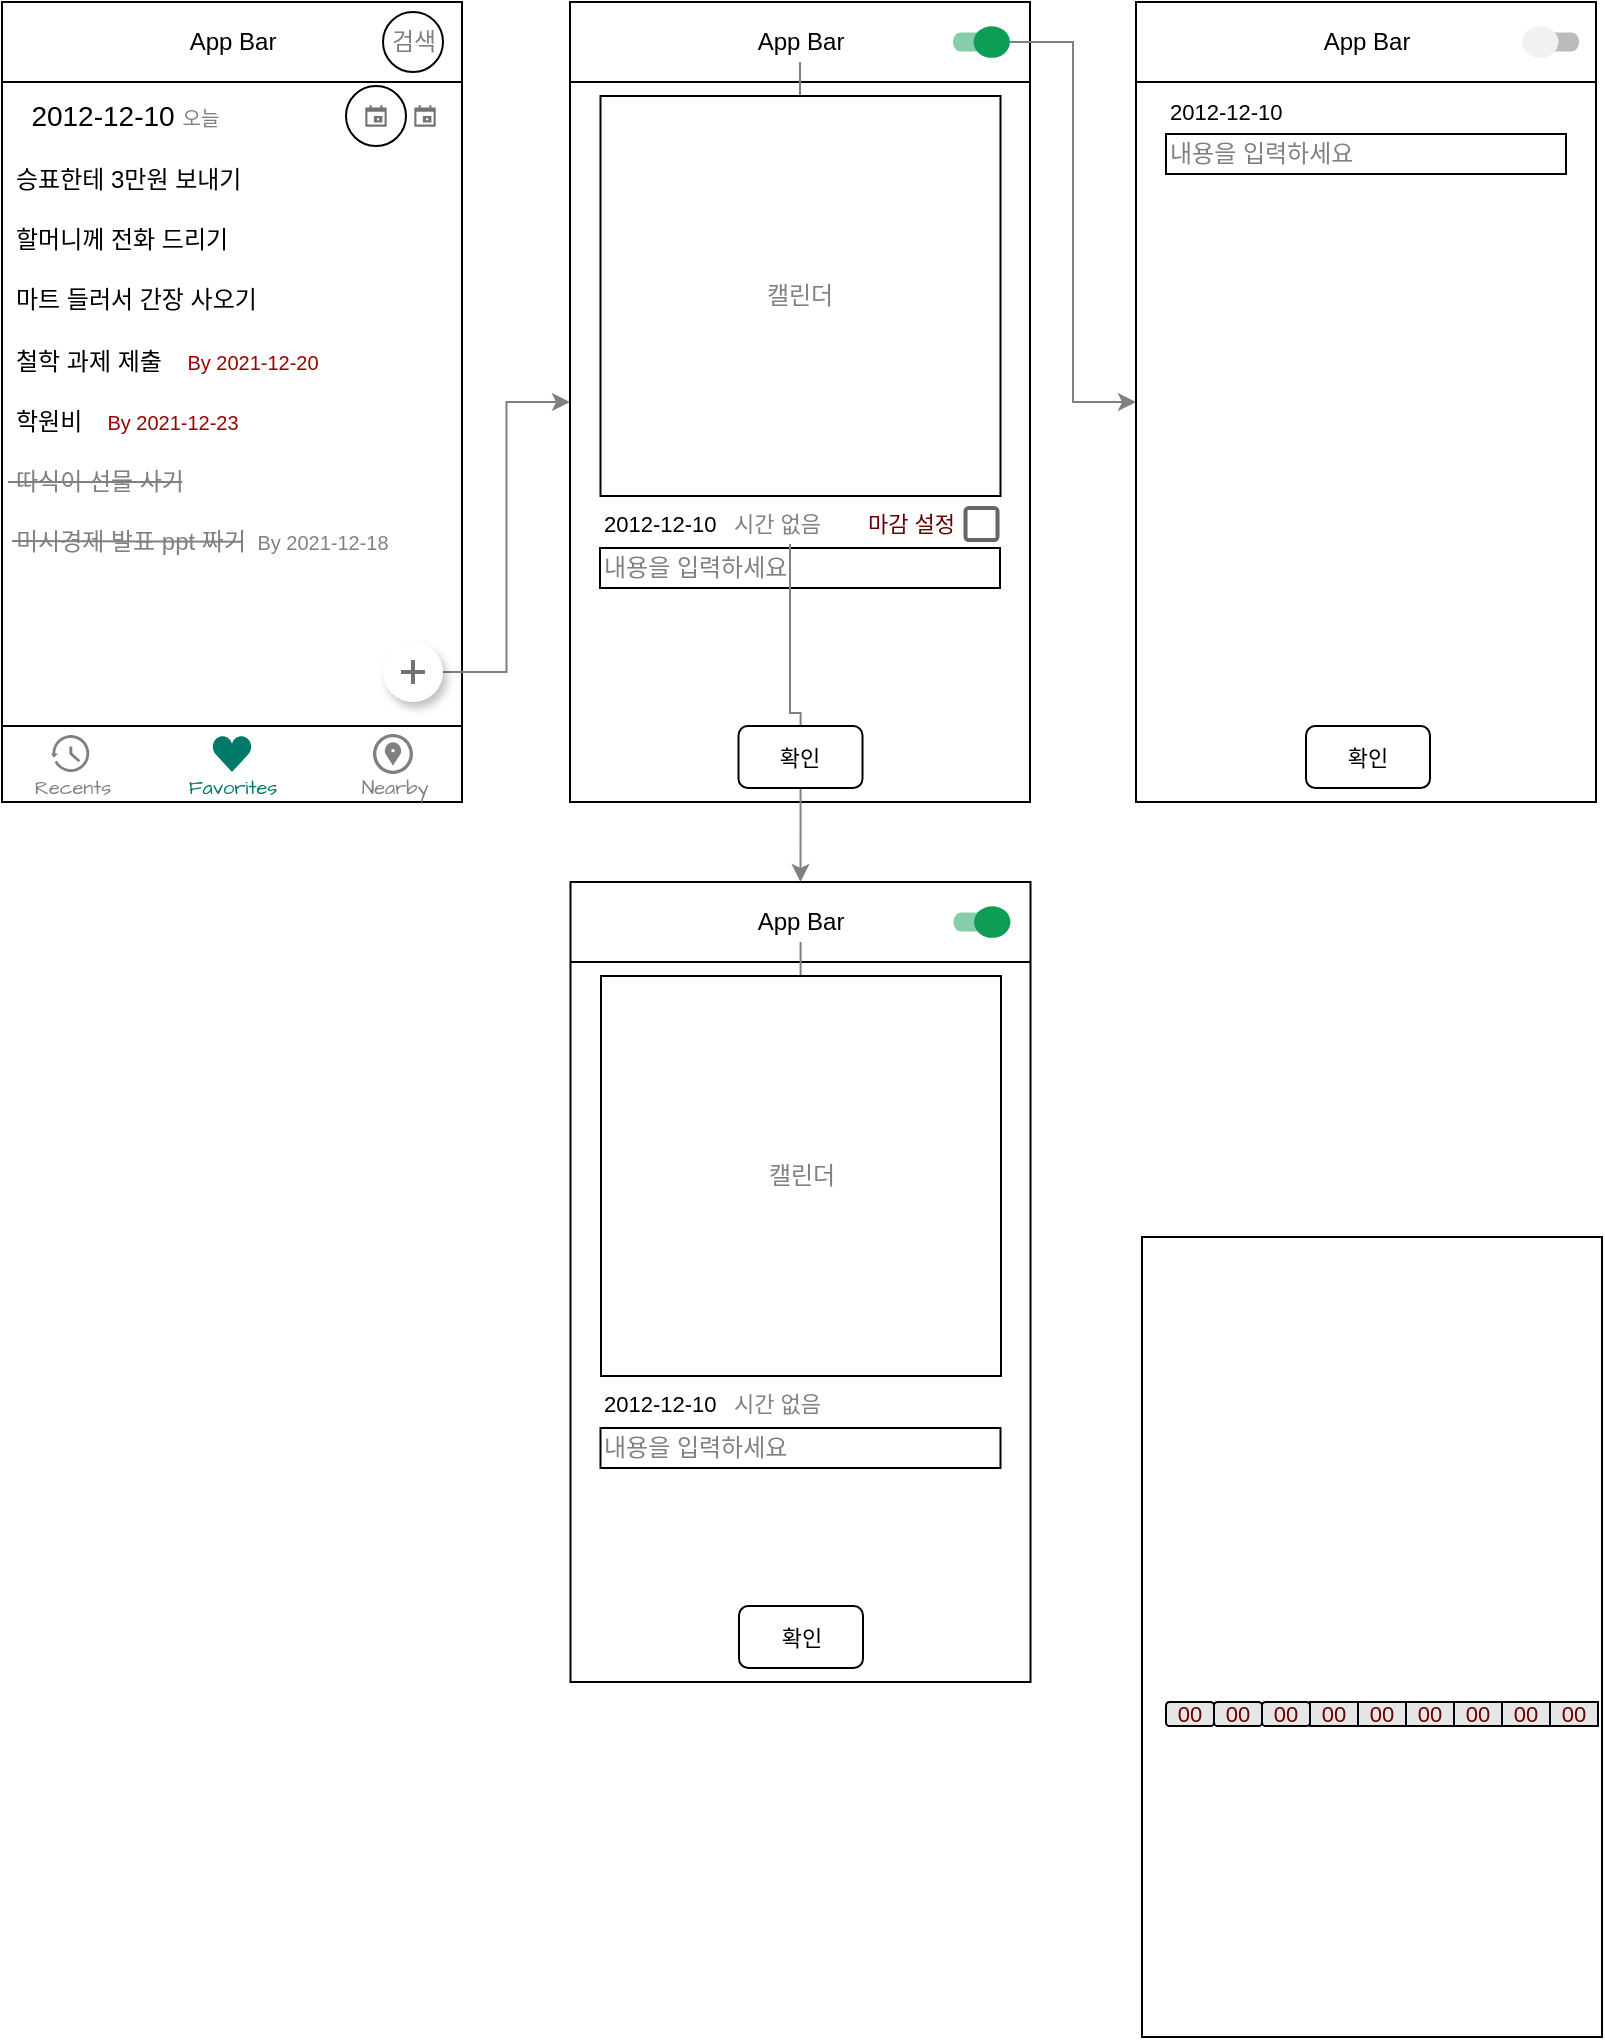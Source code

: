 <mxfile version="15.9.4" type="github">
  <diagram id="gWrWWZ-1tKsTDKTF5RUo" name="Page-1">
    <mxGraphModel dx="786" dy="523" grid="1" gridSize="10" guides="1" tooltips="1" connect="1" arrows="1" fold="1" page="1" pageScale="1" pageWidth="2339" pageHeight="3300" math="0" shadow="0">
      <root>
        <mxCell id="0" />
        <mxCell id="1" parent="0" />
        <mxCell id="yIiPESADiMlIX4Emtudc-3" value="" style="rounded=0;whiteSpace=wrap;html=1;" parent="1" vertex="1">
          <mxGeometry x="30" y="30" width="230" height="400" as="geometry" />
        </mxCell>
        <mxCell id="yIiPESADiMlIX4Emtudc-4" value="" style="endArrow=none;html=1;rounded=0;" parent="1" edge="1">
          <mxGeometry width="50" height="50" relative="1" as="geometry">
            <mxPoint x="30" y="70" as="sourcePoint" />
            <mxPoint x="260" y="70" as="targetPoint" />
          </mxGeometry>
        </mxCell>
        <mxCell id="yIiPESADiMlIX4Emtudc-5" value="App Bar&lt;br&gt;" style="text;html=1;resizable=0;autosize=1;align=center;verticalAlign=middle;points=[];fillColor=none;strokeColor=none;rounded=0;" parent="1" vertex="1">
          <mxGeometry x="115" y="40" width="60" height="20" as="geometry" />
        </mxCell>
        <mxCell id="yIiPESADiMlIX4Emtudc-9" value="" style="group;verticalAlign=middle;align=left;" parent="1" vertex="1" connectable="0">
          <mxGeometry x="35" y="104" width="160" height="30" as="geometry" />
        </mxCell>
        <mxCell id="yIiPESADiMlIX4Emtudc-7" value="승표한테 3만원 보내기" style="text;html=1;resizable=0;autosize=1;align=left;verticalAlign=middle;points=[];fillColor=none;strokeColor=none;rounded=0;labelPosition=center;verticalLabelPosition=middle;horizontal=1;" parent="yIiPESADiMlIX4Emtudc-9" vertex="1">
          <mxGeometry y="4.997" width="120" height="20" as="geometry" />
        </mxCell>
        <mxCell id="yIiPESADiMlIX4Emtudc-36" value="" style="group" parent="1" vertex="1" connectable="0">
          <mxGeometry x="35" y="195" width="160" height="30" as="geometry" />
        </mxCell>
        <mxCell id="yIiPESADiMlIX4Emtudc-37" value="철학 과제 제출" style="text;html=1;resizable=0;autosize=1;align=left;verticalAlign=middle;points=[];fillColor=none;strokeColor=none;rounded=0;labelPosition=center;verticalLabelPosition=middle;horizontal=1;" parent="yIiPESADiMlIX4Emtudc-36" vertex="1">
          <mxGeometry y="5" width="80" height="20" as="geometry" />
        </mxCell>
        <mxCell id="yIiPESADiMlIX4Emtudc-38" value="&lt;font color=&quot;#990000&quot; style=&quot;font-size: 10px&quot;&gt;By 2021-12-20&lt;/font&gt;" style="text;html=1;resizable=0;autosize=1;align=center;verticalAlign=middle;points=[];fillColor=none;strokeColor=none;rounded=0;fontSize=10;" parent="yIiPESADiMlIX4Emtudc-36" vertex="1">
          <mxGeometry x="80" y="5" width="80" height="20" as="geometry" />
        </mxCell>
        <mxCell id="yIiPESADiMlIX4Emtudc-240" style="edgeStyle=orthogonalEdgeStyle;rounded=0;orthogonalLoop=1;jettySize=auto;html=1;exitX=1;exitY=0.5;exitDx=0;exitDy=0;fontSize=12;fontColor=#808080;strokeColor=#808080;" parent="1" source="yIiPESADiMlIX4Emtudc-54" target="yIiPESADiMlIX4Emtudc-188" edge="1">
          <mxGeometry relative="1" as="geometry" />
        </mxCell>
        <mxCell id="yIiPESADiMlIX4Emtudc-54" value="" style="shape=ellipse;dashed=0;strokeColor=none;shadow=1;fontSize=13;align=center;verticalAlign=top;labelPosition=center;verticalLabelPosition=bottom;html=1;aspect=fixed;fontColor=#000000;" parent="1" vertex="1">
          <mxGeometry x="220.5" y="350" width="30" height="30" as="geometry" />
        </mxCell>
        <mxCell id="yIiPESADiMlIX4Emtudc-55" value="" style="dashed=0;html=1;shape=mxgraph.gmdl.plus;strokeColor=#737373;strokeWidth=2;shadow=0;sketch=0;fontSize=9;fontColor=#000000;" parent="yIiPESADiMlIX4Emtudc-54" vertex="1">
          <mxGeometry x="9" y="9" width="12" height="12" as="geometry" />
        </mxCell>
        <mxCell id="yIiPESADiMlIX4Emtudc-66" value="" style="dashed=0;align=center;fontSize=12;shape=rect;fillColor=#ffffff;strokeColor=default;shadow=0;sketch=0;hachureGap=4;pointerEvents=0;fontFamily=Architects Daughter;fontSource=https%3A%2F%2Ffonts.googleapis.com%2Fcss%3Ffamily%3DArchitects%2BDaughter;fontColor=#000000;labelBorderColor=default;gradientColor=none;" parent="1" vertex="1">
          <mxGeometry x="30" y="392" width="230" height="38" as="geometry" />
        </mxCell>
        <mxCell id="yIiPESADiMlIX4Emtudc-67" value="Recents" style="dashed=0;html=1;shape=mxgraph.gmdl.recents;fillColor=#808080;strokeColor=none;fontColor=#808080;verticalAlign=top;spacingLeft=0;fontSize=10;labelPosition=center;verticalLabelPosition=bottom;align=center;spacingBottom=0;spacingTop=-6;sketch=0;hachureGap=4;pointerEvents=0;fontFamily=Architects Daughter;fontSource=https%3A%2F%2Ffonts.googleapis.com%2Fcss%3Ffamily%3DArchitects%2BDaughter;" parent="yIiPESADiMlIX4Emtudc-66" vertex="1">
          <mxGeometry x="0.15" y="0.5" width="20" height="20" relative="1" as="geometry">
            <mxPoint x="-10" y="-15" as="offset" />
          </mxGeometry>
        </mxCell>
        <mxCell id="yIiPESADiMlIX4Emtudc-68" value="Favorites" style="dashed=0;html=1;shape=mxgraph.gmdl.heart;fillColor=#00796B;strokeColor=none;fontColor=#00796B;verticalAlign=top;spacingLeft=0;fontSize=10;labelPosition=center;verticalLabelPosition=bottom;align=center;spacingBottom=0;spacingTop=-5;sketch=0;hachureGap=4;pointerEvents=0;fontFamily=Architects Daughter;fontSource=https%3A%2F%2Ffonts.googleapis.com%2Fcss%3Ffamily%3DArchitects%2BDaughter;" parent="yIiPESADiMlIX4Emtudc-66" vertex="1">
          <mxGeometry x="0.5" y="0.5" width="20" height="18" relative="1" as="geometry">
            <mxPoint x="-10" y="-14" as="offset" />
          </mxGeometry>
        </mxCell>
        <mxCell id="yIiPESADiMlIX4Emtudc-69" value="Nearby" style="dashed=0;html=1;shape=mxgraph.gmdl.nearby;fillColor=#808080;strokeColor=none;fontColor=#808080;verticalAlign=top;spacingLeft=0;fontSize=10;labelPosition=center;verticalLabelPosition=bottom;align=center;spacingBottom=0;spacingTop=-6;sketch=0;hachureGap=4;pointerEvents=0;fontFamily=Architects Daughter;fontSource=https%3A%2F%2Ffonts.googleapis.com%2Fcss%3Ffamily%3DArchitects%2BDaughter;" parent="yIiPESADiMlIX4Emtudc-66" vertex="1">
          <mxGeometry x="0.85" y="0.5" width="20" height="20" relative="1" as="geometry">
            <mxPoint x="-10" y="-15" as="offset" />
          </mxGeometry>
        </mxCell>
        <mxCell id="yIiPESADiMlIX4Emtudc-72" value="" style="group;verticalAlign=middle;align=left;" parent="1" vertex="1" connectable="0">
          <mxGeometry x="35" y="134" width="160" height="30" as="geometry" />
        </mxCell>
        <mxCell id="yIiPESADiMlIX4Emtudc-73" value="할머니께 전화 드리기" style="text;html=1;resizable=0;autosize=1;align=left;verticalAlign=middle;points=[];fillColor=none;strokeColor=none;rounded=0;labelPosition=center;verticalLabelPosition=middle;horizontal=1;" parent="yIiPESADiMlIX4Emtudc-72" vertex="1">
          <mxGeometry y="4.997" width="120" height="20" as="geometry" />
        </mxCell>
        <mxCell id="yIiPESADiMlIX4Emtudc-74" value="" style="group;verticalAlign=middle;align=left;" parent="1" vertex="1" connectable="0">
          <mxGeometry x="35" y="164" width="160" height="30" as="geometry" />
        </mxCell>
        <mxCell id="yIiPESADiMlIX4Emtudc-75" value="마트 들러서 간장 사오기" style="text;html=1;resizable=0;autosize=1;align=left;verticalAlign=middle;points=[];fillColor=none;strokeColor=none;rounded=0;labelPosition=center;verticalLabelPosition=middle;horizontal=1;" parent="yIiPESADiMlIX4Emtudc-74" vertex="1">
          <mxGeometry y="4.997" width="130" height="20" as="geometry" />
        </mxCell>
        <mxCell id="yIiPESADiMlIX4Emtudc-76" value="" style="group" parent="1" vertex="1" connectable="0">
          <mxGeometry x="35" y="225" width="160" height="30" as="geometry" />
        </mxCell>
        <mxCell id="yIiPESADiMlIX4Emtudc-77" value="학원비" style="text;html=1;resizable=0;autosize=1;align=left;verticalAlign=middle;points=[];fillColor=none;strokeColor=none;rounded=0;labelPosition=center;verticalLabelPosition=middle;horizontal=1;" parent="yIiPESADiMlIX4Emtudc-76" vertex="1">
          <mxGeometry y="5" width="50" height="20" as="geometry" />
        </mxCell>
        <mxCell id="yIiPESADiMlIX4Emtudc-78" value="&lt;font color=&quot;#990000&quot; style=&quot;font-size: 10px&quot;&gt;By 2021-12-23&lt;/font&gt;" style="text;html=1;resizable=0;autosize=1;align=center;verticalAlign=middle;points=[];fillColor=none;strokeColor=none;rounded=0;fontSize=10;" parent="yIiPESADiMlIX4Emtudc-76" vertex="1">
          <mxGeometry x="40" y="5" width="80" height="20" as="geometry" />
        </mxCell>
        <mxCell id="yIiPESADiMlIX4Emtudc-79" value="" style="group;verticalAlign=middle;align=left;fontColor=#B3B3B3;" parent="1" vertex="1" connectable="0">
          <mxGeometry x="35" y="255" width="195" height="60" as="geometry" />
        </mxCell>
        <mxCell id="yIiPESADiMlIX4Emtudc-80" value="&lt;font color=&quot;#808080&quot;&gt;따식이 선물 사기&lt;/font&gt;" style="text;html=1;resizable=0;autosize=1;align=left;verticalAlign=middle;points=[];fillColor=none;strokeColor=none;rounded=0;labelPosition=center;verticalLabelPosition=middle;horizontal=1;" parent="yIiPESADiMlIX4Emtudc-79" vertex="1">
          <mxGeometry y="4.997" width="90" height="20" as="geometry" />
        </mxCell>
        <mxCell id="yIiPESADiMlIX4Emtudc-81" value="" style="endArrow=none;html=1;rounded=0;fontSize=9;fontColor=#B3B3B3;strokeColor=#808080;" parent="yIiPESADiMlIX4Emtudc-79" edge="1">
          <mxGeometry width="50" height="50" relative="1" as="geometry">
            <mxPoint x="-2" y="15" as="sourcePoint" />
            <mxPoint x="85" y="15" as="targetPoint" />
          </mxGeometry>
        </mxCell>
        <mxCell id="yIiPESADiMlIX4Emtudc-86" value="" style="group;fontColor=#808080;" parent="yIiPESADiMlIX4Emtudc-79" vertex="1" connectable="0">
          <mxGeometry y="30" width="195" height="30" as="geometry" />
        </mxCell>
        <mxCell id="yIiPESADiMlIX4Emtudc-87" value="&lt;font color=&quot;#808080&quot;&gt;미시경제 발표 ppt 짜기&lt;/font&gt;" style="text;html=1;resizable=0;autosize=1;align=left;verticalAlign=middle;points=[];fillColor=none;strokeColor=none;rounded=0;labelPosition=center;verticalLabelPosition=middle;horizontal=1;" parent="yIiPESADiMlIX4Emtudc-86" vertex="1">
          <mxGeometry y="5" width="130" height="20" as="geometry" />
        </mxCell>
        <mxCell id="yIiPESADiMlIX4Emtudc-88" value="&lt;font style=&quot;font-size: 10px&quot; color=&quot;#808080&quot;&gt;By 2021-12-18&lt;/font&gt;" style="text;html=1;resizable=0;autosize=1;align=center;verticalAlign=middle;points=[];fillColor=none;strokeColor=none;rounded=0;fontSize=10;" parent="yIiPESADiMlIX4Emtudc-86" vertex="1">
          <mxGeometry x="115" y="5" width="80" height="20" as="geometry" />
        </mxCell>
        <mxCell id="yIiPESADiMlIX4Emtudc-89" value="" style="endArrow=none;html=1;rounded=0;fontSize=9;fontColor=#B3B3B3;strokeColor=#808080;" parent="yIiPESADiMlIX4Emtudc-86" target="yIiPESADiMlIX4Emtudc-88" edge="1">
          <mxGeometry width="50" height="50" relative="1" as="geometry">
            <mxPoint y="14.5" as="sourcePoint" />
            <mxPoint x="87" y="14.5" as="targetPoint" />
          </mxGeometry>
        </mxCell>
        <mxCell id="yIiPESADiMlIX4Emtudc-180" value="&lt;font style=&quot;font-size: 14px&quot;&gt;2012-12-10&lt;/font&gt;" style="text;html=1;resizable=0;autosize=1;align=center;verticalAlign=middle;points=[];fillColor=none;strokeColor=none;rounded=0;labelPosition=center;verticalLabelPosition=middle;horizontal=1;" parent="1" vertex="1">
          <mxGeometry x="35" y="76.997" width="90" height="20" as="geometry" />
        </mxCell>
        <mxCell id="yIiPESADiMlIX4Emtudc-182" value="" style="shape=ellipse;dashed=0;strokeColor=none;shadow=0;fontSize=13;align=center;verticalAlign=top;labelPosition=center;verticalLabelPosition=bottom;html=1;aspect=fixed;labelBorderColor=default;sketch=0;fontColor=#808080;fillColor=#FFFFFF;gradientColor=none;" parent="1" vertex="1">
          <mxGeometry x="226.5" y="72" width="30" height="30" as="geometry" />
        </mxCell>
        <mxCell id="yIiPESADiMlIX4Emtudc-183" value="" style="dashed=0;html=1;shape=mxgraph.gmdl.calendar;strokeColor=none;fillColor=#737373;shadow=0;sketch=0;labelBorderColor=default;fontSize=14;fontColor=#808080;" parent="yIiPESADiMlIX4Emtudc-182" vertex="1">
          <mxGeometry x="9.643" y="9.643" width="10.714" height="10.714" as="geometry" />
        </mxCell>
        <mxCell id="yIiPESADiMlIX4Emtudc-184" value="" style="shape=ellipse;dashed=0;strokeColor=default;shadow=0;fontSize=13;align=center;verticalAlign=top;labelPosition=center;verticalLabelPosition=bottom;html=1;aspect=fixed;labelBorderColor=default;sketch=0;fontColor=#808080;fillColor=#FFFFFF;gradientColor=none;" parent="1" vertex="1">
          <mxGeometry x="202" y="72" width="30" height="30" as="geometry" />
        </mxCell>
        <mxCell id="yIiPESADiMlIX4Emtudc-185" value="" style="dashed=0;html=1;shape=mxgraph.gmdl.calendar;strokeColor=none;fillColor=#737373;shadow=0;sketch=0;labelBorderColor=default;fontSize=14;fontColor=#808080;" parent="yIiPESADiMlIX4Emtudc-184" vertex="1">
          <mxGeometry x="9.643" y="9.643" width="10.714" height="10.714" as="geometry" />
        </mxCell>
        <mxCell id="yIiPESADiMlIX4Emtudc-186" value="&lt;font style=&quot;font-size: 10px&quot;&gt;&lt;font color=&quot;#808080&quot;&gt;오늘&lt;/font&gt;&lt;br&gt;&lt;/font&gt;" style="text;html=1;resizable=0;autosize=1;align=center;verticalAlign=middle;points=[];fillColor=none;strokeColor=none;rounded=0;fontSize=10;" parent="1" vertex="1">
          <mxGeometry x="113.5" y="78" width="30" height="20" as="geometry" />
        </mxCell>
        <mxCell id="yIiPESADiMlIX4Emtudc-187" value="검색" style="ellipse;whiteSpace=wrap;html=1;aspect=fixed;shadow=0;labelBorderColor=none;sketch=0;fontSize=12;fontColor=#808080;strokeColor=default;fillColor=#FFFFFF;gradientColor=none;" parent="1" vertex="1">
          <mxGeometry x="220.5" y="35" width="30" height="30" as="geometry" />
        </mxCell>
        <mxCell id="yIiPESADiMlIX4Emtudc-188" value="" style="rounded=0;whiteSpace=wrap;html=1;" parent="1" vertex="1">
          <mxGeometry x="314" y="30" width="230" height="400" as="geometry" />
        </mxCell>
        <mxCell id="yIiPESADiMlIX4Emtudc-191" value="" style="endArrow=none;html=1;rounded=0;" parent="1" edge="1">
          <mxGeometry width="50" height="50" relative="1" as="geometry">
            <mxPoint x="314" y="70" as="sourcePoint" />
            <mxPoint x="544" y="70" as="targetPoint" />
          </mxGeometry>
        </mxCell>
        <mxCell id="yIiPESADiMlIX4Emtudc-248" value="" style="edgeStyle=orthogonalEdgeStyle;rounded=0;orthogonalLoop=1;jettySize=auto;html=1;fontSize=11;fontColor=#000000;strokeColor=#808080;" parent="1" source="yIiPESADiMlIX4Emtudc-192" target="yIiPESADiMlIX4Emtudc-241" edge="1">
          <mxGeometry relative="1" as="geometry" />
        </mxCell>
        <mxCell id="yIiPESADiMlIX4Emtudc-192" value="App Bar&lt;br&gt;" style="text;html=1;resizable=0;autosize=1;align=center;verticalAlign=middle;points=[];fillColor=none;strokeColor=none;rounded=0;" parent="1" vertex="1">
          <mxGeometry x="399" y="40" width="60" height="20" as="geometry" />
        </mxCell>
        <mxCell id="yIiPESADiMlIX4Emtudc-241" value="캘린더" style="whiteSpace=wrap;html=1;aspect=fixed;shadow=0;labelBorderColor=none;sketch=0;fontSize=12;fontColor=#808080;strokeColor=default;fillColor=#FFFFFF;gradientColor=none;" parent="1" vertex="1">
          <mxGeometry x="329.25" y="77" width="200" height="200" as="geometry" />
        </mxCell>
        <mxCell id="yIiPESADiMlIX4Emtudc-249" style="edgeStyle=orthogonalEdgeStyle;rounded=0;orthogonalLoop=1;jettySize=auto;html=1;entryX=0;entryY=0.5;entryDx=0;entryDy=0;fontSize=11;fontColor=#000000;strokeColor=#808080;" parent="1" source="yIiPESADiMlIX4Emtudc-242" target="yIiPESADiMlIX4Emtudc-247" edge="1">
          <mxGeometry relative="1" as="geometry" />
        </mxCell>
        <mxCell id="yIiPESADiMlIX4Emtudc-242" value="" style="dashed=0;labelPosition=right;align=left;shape=mxgraph.gmdl.switch;aspect=fixed;switchState=on;strokeColor=none;fillColor=#0E9D57;sketch=0;shadow=0;labelBorderColor=none;fontSize=12;fontColor=#808080;" parent="1" vertex="1">
          <mxGeometry x="505.5" y="42.09" width="28.5" height="15.83" as="geometry" />
        </mxCell>
        <mxCell id="yIiPESADiMlIX4Emtudc-243" value="&lt;font style=&quot;font-size: 11px;&quot;&gt;2012-12-10&lt;/font&gt;" style="text;html=1;resizable=0;autosize=1;align=left;verticalAlign=middle;points=[];fillColor=none;strokeColor=none;rounded=0;labelPosition=center;verticalLabelPosition=middle;horizontal=1;fontSize=11;" parent="1" vertex="1">
          <mxGeometry x="329" y="280.997" width="70" height="20" as="geometry" />
        </mxCell>
        <mxCell id="yIiPESADiMlIX4Emtudc-244" value="내용을 입력하세요" style="rounded=0;whiteSpace=wrap;html=1;shadow=0;labelBorderColor=none;sketch=0;fontSize=12;fontColor=#808080;strokeColor=default;fillColor=#FFFFFF;gradientColor=none;align=left;" parent="1" vertex="1">
          <mxGeometry x="329" y="303" width="200" height="20" as="geometry" />
        </mxCell>
        <mxCell id="yIiPESADiMlIX4Emtudc-269" style="edgeStyle=orthogonalEdgeStyle;rounded=0;orthogonalLoop=1;jettySize=auto;html=1;entryX=0.5;entryY=0;entryDx=0;entryDy=0;fontSize=11;fontColor=#000000;strokeColor=#808080;" parent="1" source="yIiPESADiMlIX4Emtudc-245" target="yIiPESADiMlIX4Emtudc-257" edge="1">
          <mxGeometry relative="1" as="geometry" />
        </mxCell>
        <mxCell id="yIiPESADiMlIX4Emtudc-245" value="&lt;font style=&quot;font-size: 11px&quot;&gt;시간 없음&lt;br&gt;&lt;/font&gt;" style="text;html=1;resizable=0;autosize=1;align=left;verticalAlign=middle;points=[];fillColor=none;strokeColor=none;rounded=0;labelPosition=center;verticalLabelPosition=middle;horizontal=1;fontSize=11;fontColor=#808080;" parent="1" vertex="1">
          <mxGeometry x="394" y="280.997" width="60" height="20" as="geometry" />
        </mxCell>
        <mxCell id="yIiPESADiMlIX4Emtudc-246" value="&lt;font color=&quot;#000000&quot;&gt;확인&lt;/font&gt;" style="rounded=1;whiteSpace=wrap;html=1;shadow=0;labelBorderColor=none;sketch=0;fontSize=11;fontColor=#808080;strokeColor=default;fillColor=#FFFFFF;gradientColor=none;" parent="1" vertex="1">
          <mxGeometry x="398.25" y="392" width="62" height="31" as="geometry" />
        </mxCell>
        <mxCell id="yIiPESADiMlIX4Emtudc-247" value="" style="rounded=0;whiteSpace=wrap;html=1;" parent="1" vertex="1">
          <mxGeometry x="597" y="30" width="230" height="400" as="geometry" />
        </mxCell>
        <mxCell id="yIiPESADiMlIX4Emtudc-250" value="App Bar&lt;br&gt;" style="text;html=1;resizable=0;autosize=1;align=center;verticalAlign=middle;points=[];fillColor=none;strokeColor=none;rounded=0;" parent="1" vertex="1">
          <mxGeometry x="682" y="40" width="60" height="20" as="geometry" />
        </mxCell>
        <mxCell id="yIiPESADiMlIX4Emtudc-251" value="" style="endArrow=none;html=1;rounded=0;" parent="1" edge="1">
          <mxGeometry width="50" height="50" relative="1" as="geometry">
            <mxPoint x="597" y="70" as="sourcePoint" />
            <mxPoint x="827" y="70" as="targetPoint" />
          </mxGeometry>
        </mxCell>
        <mxCell id="yIiPESADiMlIX4Emtudc-253" value="" style="dashed=0;labelPosition=right;align=left;shape=mxgraph.gmdl.switch;aspect=fixed;switchState=off;strokeColor=none;fillColor=#0E9D57;sketch=0;shadow=0;labelBorderColor=none;fontSize=11;fontColor=#000000;" parent="1" vertex="1">
          <mxGeometry x="790" y="42.09" width="28.5" height="15.83" as="geometry" />
        </mxCell>
        <mxCell id="yIiPESADiMlIX4Emtudc-254" value="&lt;font style=&quot;font-size: 11px;&quot;&gt;2012-12-10&lt;/font&gt;" style="text;html=1;resizable=0;autosize=1;align=left;verticalAlign=middle;points=[];fillColor=none;strokeColor=none;rounded=0;labelPosition=center;verticalLabelPosition=middle;horizontal=1;fontSize=11;" parent="1" vertex="1">
          <mxGeometry x="612" y="74.997" width="70" height="20" as="geometry" />
        </mxCell>
        <mxCell id="yIiPESADiMlIX4Emtudc-255" value="내용을 입력하세요" style="rounded=0;whiteSpace=wrap;html=1;shadow=0;labelBorderColor=none;sketch=0;fontSize=12;fontColor=#808080;strokeColor=default;fillColor=#FFFFFF;gradientColor=none;align=left;" parent="1" vertex="1">
          <mxGeometry x="612" y="96" width="200" height="20" as="geometry" />
        </mxCell>
        <mxCell id="yIiPESADiMlIX4Emtudc-256" value="&lt;font color=&quot;#000000&quot;&gt;확인&lt;/font&gt;" style="rounded=1;whiteSpace=wrap;html=1;shadow=0;labelBorderColor=none;sketch=0;fontSize=11;fontColor=#808080;strokeColor=default;fillColor=#FFFFFF;gradientColor=none;" parent="1" vertex="1">
          <mxGeometry x="682" y="392" width="62" height="31" as="geometry" />
        </mxCell>
        <mxCell id="yIiPESADiMlIX4Emtudc-257" value="" style="rounded=0;whiteSpace=wrap;html=1;" parent="1" vertex="1">
          <mxGeometry x="314.25" y="470" width="230" height="400" as="geometry" />
        </mxCell>
        <mxCell id="yIiPESADiMlIX4Emtudc-258" value="" style="endArrow=none;html=1;rounded=0;" parent="1" edge="1">
          <mxGeometry width="50" height="50" relative="1" as="geometry">
            <mxPoint x="314.25" y="510" as="sourcePoint" />
            <mxPoint x="544.25" y="510" as="targetPoint" />
          </mxGeometry>
        </mxCell>
        <mxCell id="yIiPESADiMlIX4Emtudc-259" value="" style="edgeStyle=orthogonalEdgeStyle;rounded=0;orthogonalLoop=1;jettySize=auto;html=1;fontSize=11;fontColor=#000000;strokeColor=#808080;" parent="1" source="yIiPESADiMlIX4Emtudc-260" target="yIiPESADiMlIX4Emtudc-261" edge="1">
          <mxGeometry relative="1" as="geometry" />
        </mxCell>
        <mxCell id="yIiPESADiMlIX4Emtudc-260" value="App Bar&lt;br&gt;" style="text;html=1;resizable=0;autosize=1;align=center;verticalAlign=middle;points=[];fillColor=none;strokeColor=none;rounded=0;" parent="1" vertex="1">
          <mxGeometry x="399.25" y="480" width="60" height="20" as="geometry" />
        </mxCell>
        <mxCell id="yIiPESADiMlIX4Emtudc-261" value="캘린더" style="whiteSpace=wrap;html=1;aspect=fixed;shadow=0;labelBorderColor=none;sketch=0;fontSize=12;fontColor=#808080;strokeColor=default;fillColor=#FFFFFF;gradientColor=none;" parent="1" vertex="1">
          <mxGeometry x="329.5" y="517" width="200" height="200" as="geometry" />
        </mxCell>
        <mxCell id="yIiPESADiMlIX4Emtudc-262" value="" style="dashed=0;labelPosition=right;align=left;shape=mxgraph.gmdl.switch;aspect=fixed;switchState=on;strokeColor=none;fillColor=#0E9D57;sketch=0;shadow=0;labelBorderColor=none;fontSize=12;fontColor=#808080;" parent="1" vertex="1">
          <mxGeometry x="505.75" y="482.09" width="28.5" height="15.83" as="geometry" />
        </mxCell>
        <mxCell id="yIiPESADiMlIX4Emtudc-263" value="&lt;font style=&quot;font-size: 11px;&quot;&gt;2012-12-10&lt;/font&gt;" style="text;html=1;resizable=0;autosize=1;align=left;verticalAlign=middle;points=[];fillColor=none;strokeColor=none;rounded=0;labelPosition=center;verticalLabelPosition=middle;horizontal=1;fontSize=11;" parent="1" vertex="1">
          <mxGeometry x="329.25" y="720.997" width="70" height="20" as="geometry" />
        </mxCell>
        <mxCell id="yIiPESADiMlIX4Emtudc-264" value="내용을 입력하세요" style="rounded=0;whiteSpace=wrap;html=1;shadow=0;labelBorderColor=none;sketch=0;fontSize=12;fontColor=#808080;strokeColor=default;fillColor=#FFFFFF;gradientColor=none;align=left;" parent="1" vertex="1">
          <mxGeometry x="329.25" y="743" width="200" height="20" as="geometry" />
        </mxCell>
        <mxCell id="yIiPESADiMlIX4Emtudc-265" value="&lt;font style=&quot;font-size: 11px&quot;&gt;시간 없음&lt;br&gt;&lt;/font&gt;" style="text;html=1;resizable=0;autosize=1;align=left;verticalAlign=middle;points=[];fillColor=none;strokeColor=none;rounded=0;labelPosition=center;verticalLabelPosition=middle;horizontal=1;fontSize=11;fontColor=#808080;" parent="1" vertex="1">
          <mxGeometry x="394.25" y="720.997" width="60" height="20" as="geometry" />
        </mxCell>
        <mxCell id="yIiPESADiMlIX4Emtudc-266" value="&lt;font color=&quot;#000000&quot;&gt;확인&lt;/font&gt;" style="rounded=1;whiteSpace=wrap;html=1;shadow=0;labelBorderColor=none;sketch=0;fontSize=11;fontColor=#808080;strokeColor=default;fillColor=#FFFFFF;gradientColor=none;" parent="1" vertex="1">
          <mxGeometry x="398.5" y="832" width="62" height="31" as="geometry" />
        </mxCell>
        <mxCell id="yIiPESADiMlIX4Emtudc-273" value="&lt;font style=&quot;font-size: 11px&quot;&gt;마감 설정&lt;br&gt;&lt;/font&gt;" style="text;html=1;resizable=0;autosize=1;align=left;verticalAlign=middle;points=[];fillColor=none;strokeColor=none;rounded=0;labelPosition=center;verticalLabelPosition=middle;horizontal=1;fontSize=11;fontColor=#660000;" parent="1" vertex="1">
          <mxGeometry x="460.5" y="280.997" width="60" height="20" as="geometry" />
        </mxCell>
        <mxCell id="yIiPESADiMlIX4Emtudc-274" value="" style="dashed=0;labelPosition=right;align=left;shape=mxgraph.gmdl.checkbox;strokeColor=#666666;fillColor=none;strokeWidth=2;aspect=fixed;sketch=0;shadow=0;labelBorderColor=none;fontSize=11;fontColor=#660000;" parent="1" vertex="1">
          <mxGeometry x="511.75" y="283" width="16" height="16" as="geometry" />
        </mxCell>
        <mxCell id="yIiPESADiMlIX4Emtudc-275" value="" style="rounded=0;whiteSpace=wrap;html=1;" parent="1" vertex="1">
          <mxGeometry x="600" y="647.5" width="230" height="400" as="geometry" />
        </mxCell>
        <mxCell id="yIiPESADiMlIX4Emtudc-276" value="00" style="rounded=1;whiteSpace=wrap;html=1;shadow=0;labelBorderColor=none;sketch=0;fontSize=11;fontColor=#660000;strokeColor=default;fillColor=#E6E6E6;gradientColor=none;" parent="1" vertex="1">
          <mxGeometry x="612" y="880" width="24" height="12" as="geometry" />
        </mxCell>
        <mxCell id="yIiPESADiMlIX4Emtudc-277" value="00" style="rounded=1;whiteSpace=wrap;html=1;shadow=0;labelBorderColor=none;sketch=0;fontSize=11;fontColor=#660000;strokeColor=default;fillColor=#E6E6E6;gradientColor=none;" parent="1" vertex="1">
          <mxGeometry x="636" y="880" width="24" height="12" as="geometry" />
        </mxCell>
        <mxCell id="yIiPESADiMlIX4Emtudc-278" value="00" style="rounded=1;whiteSpace=wrap;html=1;shadow=0;labelBorderColor=none;sketch=0;fontSize=11;fontColor=#660000;strokeColor=default;fillColor=#E6E6E6;gradientColor=none;" parent="1" vertex="1">
          <mxGeometry x="660" y="880" width="24" height="12" as="geometry" />
        </mxCell>
        <mxCell id="yIiPESADiMlIX4Emtudc-279" value="00" style="rounded=1;whiteSpace=wrap;html=1;shadow=0;labelBorderColor=none;sketch=0;fontSize=11;fontColor=#660000;strokeColor=default;fillColor=#E6E6E6;gradientColor=none;arcSize=0;" parent="1" vertex="1">
          <mxGeometry x="684" y="880" width="24" height="12" as="geometry" />
        </mxCell>
        <mxCell id="yIiPESADiMlIX4Emtudc-280" value="00" style="rounded=1;whiteSpace=wrap;html=1;shadow=0;labelBorderColor=none;sketch=0;fontSize=11;fontColor=#660000;strokeColor=default;fillColor=#E6E6E6;gradientColor=none;arcSize=0;" parent="1" vertex="1">
          <mxGeometry x="708" y="880" width="24" height="12" as="geometry" />
        </mxCell>
        <mxCell id="yIiPESADiMlIX4Emtudc-281" value="00" style="rounded=1;whiteSpace=wrap;html=1;shadow=0;labelBorderColor=none;sketch=0;fontSize=11;fontColor=#660000;strokeColor=default;fillColor=#E6E6E6;gradientColor=none;arcSize=0;" parent="1" vertex="1">
          <mxGeometry x="732" y="880" width="24" height="12" as="geometry" />
        </mxCell>
        <mxCell id="yIiPESADiMlIX4Emtudc-282" value="00" style="rounded=1;whiteSpace=wrap;html=1;shadow=0;labelBorderColor=none;sketch=0;fontSize=11;fontColor=#660000;strokeColor=default;fillColor=#E6E6E6;gradientColor=none;arcSize=0;" parent="1" vertex="1">
          <mxGeometry x="756" y="880" width="24" height="12" as="geometry" />
        </mxCell>
        <mxCell id="yIiPESADiMlIX4Emtudc-283" value="00" style="rounded=1;whiteSpace=wrap;html=1;shadow=0;labelBorderColor=none;sketch=0;fontSize=11;fontColor=#660000;strokeColor=default;fillColor=#E6E6E6;gradientColor=none;arcSize=0;" parent="1" vertex="1">
          <mxGeometry x="780" y="880" width="24" height="12" as="geometry" />
        </mxCell>
        <mxCell id="yIiPESADiMlIX4Emtudc-284" value="00" style="rounded=1;whiteSpace=wrap;html=1;shadow=0;labelBorderColor=none;sketch=0;fontSize=11;fontColor=#660000;strokeColor=default;fillColor=#E6E6E6;gradientColor=none;arcSize=0;" parent="1" vertex="1">
          <mxGeometry x="804" y="880" width="24" height="12" as="geometry" />
        </mxCell>
      </root>
    </mxGraphModel>
  </diagram>
</mxfile>
